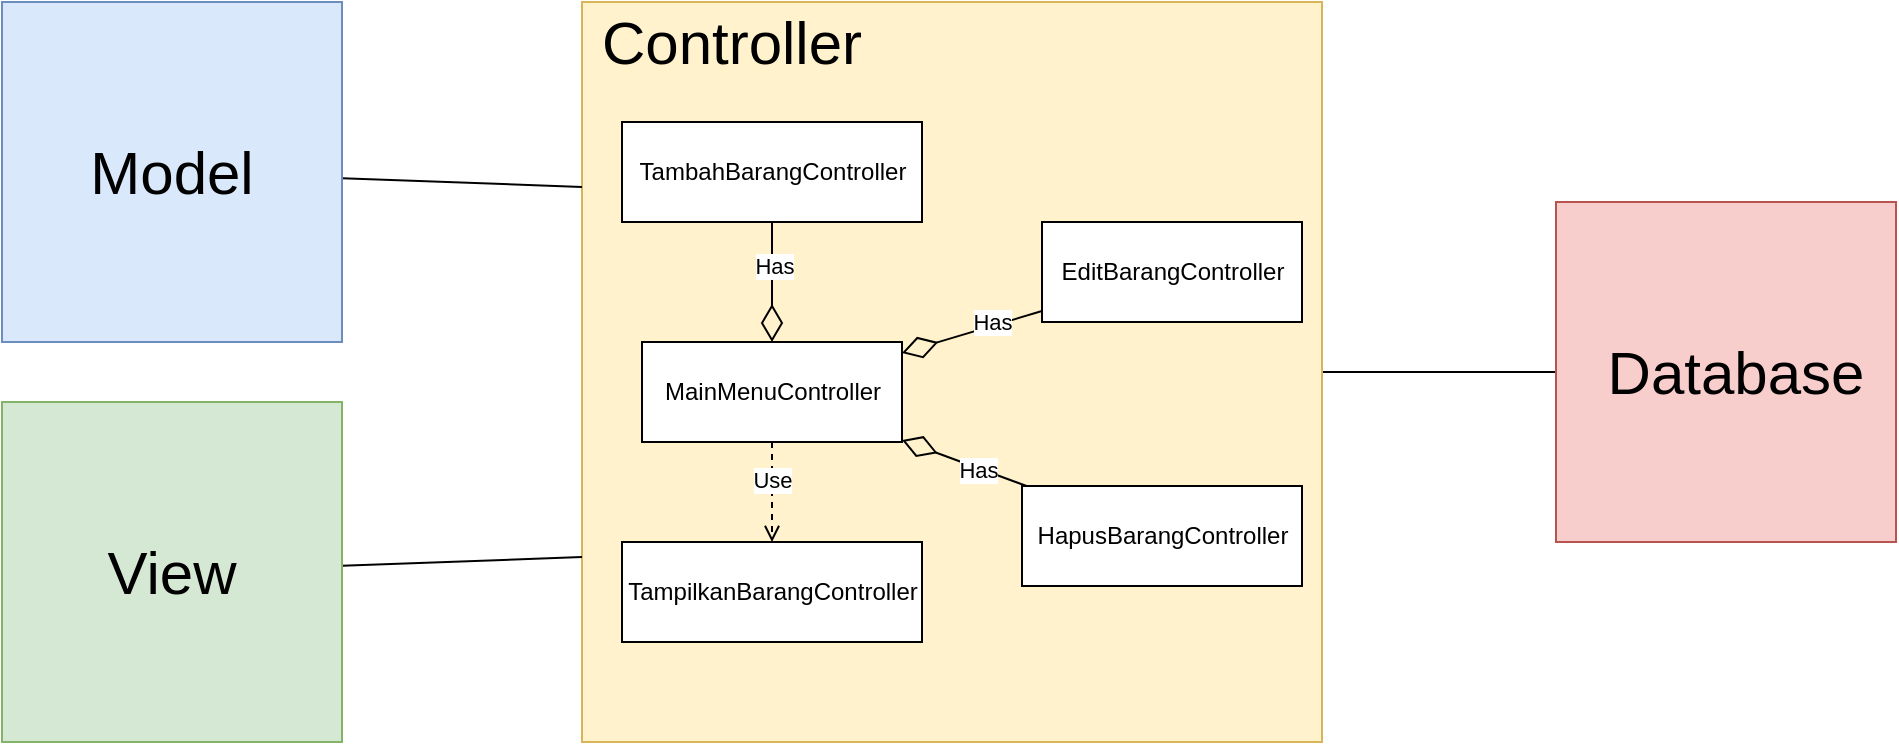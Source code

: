 <mxfile version="16.1.2" type="device"><diagram id="bx0uydXIZ2WZTZJxG0e7" name="Page-1"><mxGraphModel dx="593" dy="371" grid="1" gridSize="10" guides="1" tooltips="1" connect="1" arrows="1" fold="1" page="1" pageScale="1" pageWidth="850" pageHeight="1100" math="0" shadow="0"><root><mxCell id="0"/><mxCell id="1" parent="0"/><mxCell id="9P3xB5yLmIcXZ5-JU8NC-3" style="edgeStyle=orthogonalEdgeStyle;rounded=0;orthogonalLoop=1;jettySize=auto;html=1;entryX=0;entryY=0.5;entryDx=0;entryDy=0;fontSize=30;endArrow=none;endFill=0;" parent="1" source="J0gI0J0N_yphrGwXoreA-10" target="9P3xB5yLmIcXZ5-JU8NC-1" edge="1"><mxGeometry relative="1" as="geometry"/></mxCell><mxCell id="J0gI0J0N_yphrGwXoreA-10" value="" style="whiteSpace=wrap;html=1;aspect=fixed;fillColor=#fff2cc;strokeColor=#d6b656;" parent="1" vertex="1"><mxGeometry x="673" y="298" width="370" height="370" as="geometry"/></mxCell><mxCell id="J0gI0J0N_yphrGwXoreA-3" value="" style="rounded=0;orthogonalLoop=1;jettySize=auto;html=1;endArrow=none;endFill=0;startArrow=diamondThin;startFill=0;startSize=16;" parent="1" source="J0gI0J0N_yphrGwXoreA-1" target="J0gI0J0N_yphrGwXoreA-2" edge="1"><mxGeometry relative="1" as="geometry"/></mxCell><mxCell id="sbRJUQi6cnMh-tSWzjel-4" value="Has" style="edgeLabel;html=1;align=center;verticalAlign=middle;resizable=0;points=[];" vertex="1" connectable="0" parent="J0gI0J0N_yphrGwXoreA-3"><mxGeometry x="0.279" y="-1" relative="1" as="geometry"><mxPoint as="offset"/></mxGeometry></mxCell><mxCell id="J0gI0J0N_yphrGwXoreA-5" value="" style="rounded=0;orthogonalLoop=1;jettySize=auto;html=1;endArrow=open;endFill=0;startSize=16;startArrow=none;startFill=0;dashed=1;" parent="1" source="J0gI0J0N_yphrGwXoreA-1" target="J0gI0J0N_yphrGwXoreA-4" edge="1"><mxGeometry relative="1" as="geometry"/></mxCell><mxCell id="sbRJUQi6cnMh-tSWzjel-1" value="Use" style="edgeLabel;html=1;align=center;verticalAlign=middle;resizable=0;points=[];" vertex="1" connectable="0" parent="J0gI0J0N_yphrGwXoreA-5"><mxGeometry x="-0.242" relative="1" as="geometry"><mxPoint as="offset"/></mxGeometry></mxCell><mxCell id="J0gI0J0N_yphrGwXoreA-7" value="" style="edgeStyle=none;rounded=0;orthogonalLoop=1;jettySize=auto;html=1;endArrow=none;endFill=0;startArrow=diamondThin;startFill=0;startSize=16;" parent="1" source="J0gI0J0N_yphrGwXoreA-1" target="J0gI0J0N_yphrGwXoreA-6" edge="1"><mxGeometry relative="1" as="geometry"/></mxCell><mxCell id="sbRJUQi6cnMh-tSWzjel-3" value="Has" style="edgeLabel;html=1;align=center;verticalAlign=middle;resizable=0;points=[];" vertex="1" connectable="0" parent="J0gI0J0N_yphrGwXoreA-7"><mxGeometry x="0.213" y="-1" relative="1" as="geometry"><mxPoint as="offset"/></mxGeometry></mxCell><mxCell id="J0gI0J0N_yphrGwXoreA-9" value="" style="edgeStyle=none;rounded=0;orthogonalLoop=1;jettySize=auto;html=1;endArrow=none;endFill=0;startArrow=diamondThin;startFill=0;startSize=16;" parent="1" source="J0gI0J0N_yphrGwXoreA-1" target="J0gI0J0N_yphrGwXoreA-8" edge="1"><mxGeometry relative="1" as="geometry"/></mxCell><mxCell id="sbRJUQi6cnMh-tSWzjel-2" value="Has" style="edgeLabel;html=1;align=center;verticalAlign=middle;resizable=0;points=[];" vertex="1" connectable="0" parent="J0gI0J0N_yphrGwXoreA-9"><mxGeometry x="0.278" y="-1" relative="1" as="geometry"><mxPoint y="-3" as="offset"/></mxGeometry></mxCell><mxCell id="J0gI0J0N_yphrGwXoreA-1" value="MainMenuController" style="html=1;" parent="1" vertex="1"><mxGeometry x="703" y="468" width="130" height="50" as="geometry"/></mxCell><mxCell id="J0gI0J0N_yphrGwXoreA-2" value="TambahBarangController" style="html=1;" parent="1" vertex="1"><mxGeometry x="693" y="358" width="150" height="50" as="geometry"/></mxCell><mxCell id="J0gI0J0N_yphrGwXoreA-4" value="TampilkanBarangController" style="html=1;" parent="1" vertex="1"><mxGeometry x="693" y="568" width="150" height="50" as="geometry"/></mxCell><mxCell id="J0gI0J0N_yphrGwXoreA-6" value="HapusBarangController" style="html=1;" parent="1" vertex="1"><mxGeometry x="893" y="540" width="140" height="50" as="geometry"/></mxCell><mxCell id="J0gI0J0N_yphrGwXoreA-8" value="EditBarangController" style="html=1;" parent="1" vertex="1"><mxGeometry x="903" y="408" width="130" height="50" as="geometry"/></mxCell><mxCell id="J0gI0J0N_yphrGwXoreA-15" style="edgeStyle=none;rounded=0;orthogonalLoop=1;jettySize=auto;html=1;entryX=0;entryY=0.25;entryDx=0;entryDy=0;endArrow=none;endFill=0;" parent="1" source="J0gI0J0N_yphrGwXoreA-11" target="J0gI0J0N_yphrGwXoreA-10" edge="1"><mxGeometry relative="1" as="geometry"/></mxCell><mxCell id="J0gI0J0N_yphrGwXoreA-11" value="" style="whiteSpace=wrap;html=1;aspect=fixed;fillColor=#dae8fc;strokeColor=#6c8ebf;" parent="1" vertex="1"><mxGeometry x="383" y="298" width="170" height="170" as="geometry"/></mxCell><mxCell id="J0gI0J0N_yphrGwXoreA-16" style="edgeStyle=none;rounded=0;orthogonalLoop=1;jettySize=auto;html=1;entryX=0;entryY=0.75;entryDx=0;entryDy=0;endArrow=none;endFill=0;" parent="1" source="J0gI0J0N_yphrGwXoreA-12" target="J0gI0J0N_yphrGwXoreA-10" edge="1"><mxGeometry relative="1" as="geometry"/></mxCell><mxCell id="J0gI0J0N_yphrGwXoreA-12" value="" style="whiteSpace=wrap;html=1;aspect=fixed;fillColor=#d5e8d4;strokeColor=#82b366;" parent="1" vertex="1"><mxGeometry x="383" y="498" width="170" height="170" as="geometry"/></mxCell><mxCell id="J0gI0J0N_yphrGwXoreA-14" value="&lt;font style=&quot;font-size: 30px&quot;&gt;Controller&lt;/font&gt;" style="text;html=1;strokeColor=none;fillColor=none;align=center;verticalAlign=middle;whiteSpace=wrap;rounded=0;" parent="1" vertex="1"><mxGeometry x="728" y="308" width="40" height="20" as="geometry"/></mxCell><mxCell id="J0gI0J0N_yphrGwXoreA-17" value="&lt;font style=&quot;font-size: 30px&quot;&gt;View&lt;/font&gt;" style="text;html=1;strokeColor=none;fillColor=none;align=center;verticalAlign=middle;whiteSpace=wrap;rounded=0;" parent="1" vertex="1"><mxGeometry x="448" y="573" width="40" height="20" as="geometry"/></mxCell><mxCell id="J0gI0J0N_yphrGwXoreA-20" value="&lt;font style=&quot;font-size: 30px&quot;&gt;Model&lt;/font&gt;" style="text;html=1;strokeColor=none;fillColor=none;align=center;verticalAlign=middle;whiteSpace=wrap;rounded=0;" parent="1" vertex="1"><mxGeometry x="448" y="373" width="40" height="20" as="geometry"/></mxCell><mxCell id="9P3xB5yLmIcXZ5-JU8NC-1" value="" style="whiteSpace=wrap;html=1;aspect=fixed;fillColor=#f8cecc;strokeColor=#b85450;" parent="1" vertex="1"><mxGeometry x="1160" y="398" width="170" height="170" as="geometry"/></mxCell><mxCell id="9P3xB5yLmIcXZ5-JU8NC-2" value="&lt;font style=&quot;font-size: 30px&quot;&gt;Database&lt;/font&gt;" style="text;html=1;strokeColor=none;fillColor=none;align=center;verticalAlign=middle;whiteSpace=wrap;rounded=0;" parent="1" vertex="1"><mxGeometry x="1220" y="468" width="60" height="30" as="geometry"/></mxCell></root></mxGraphModel></diagram></mxfile>